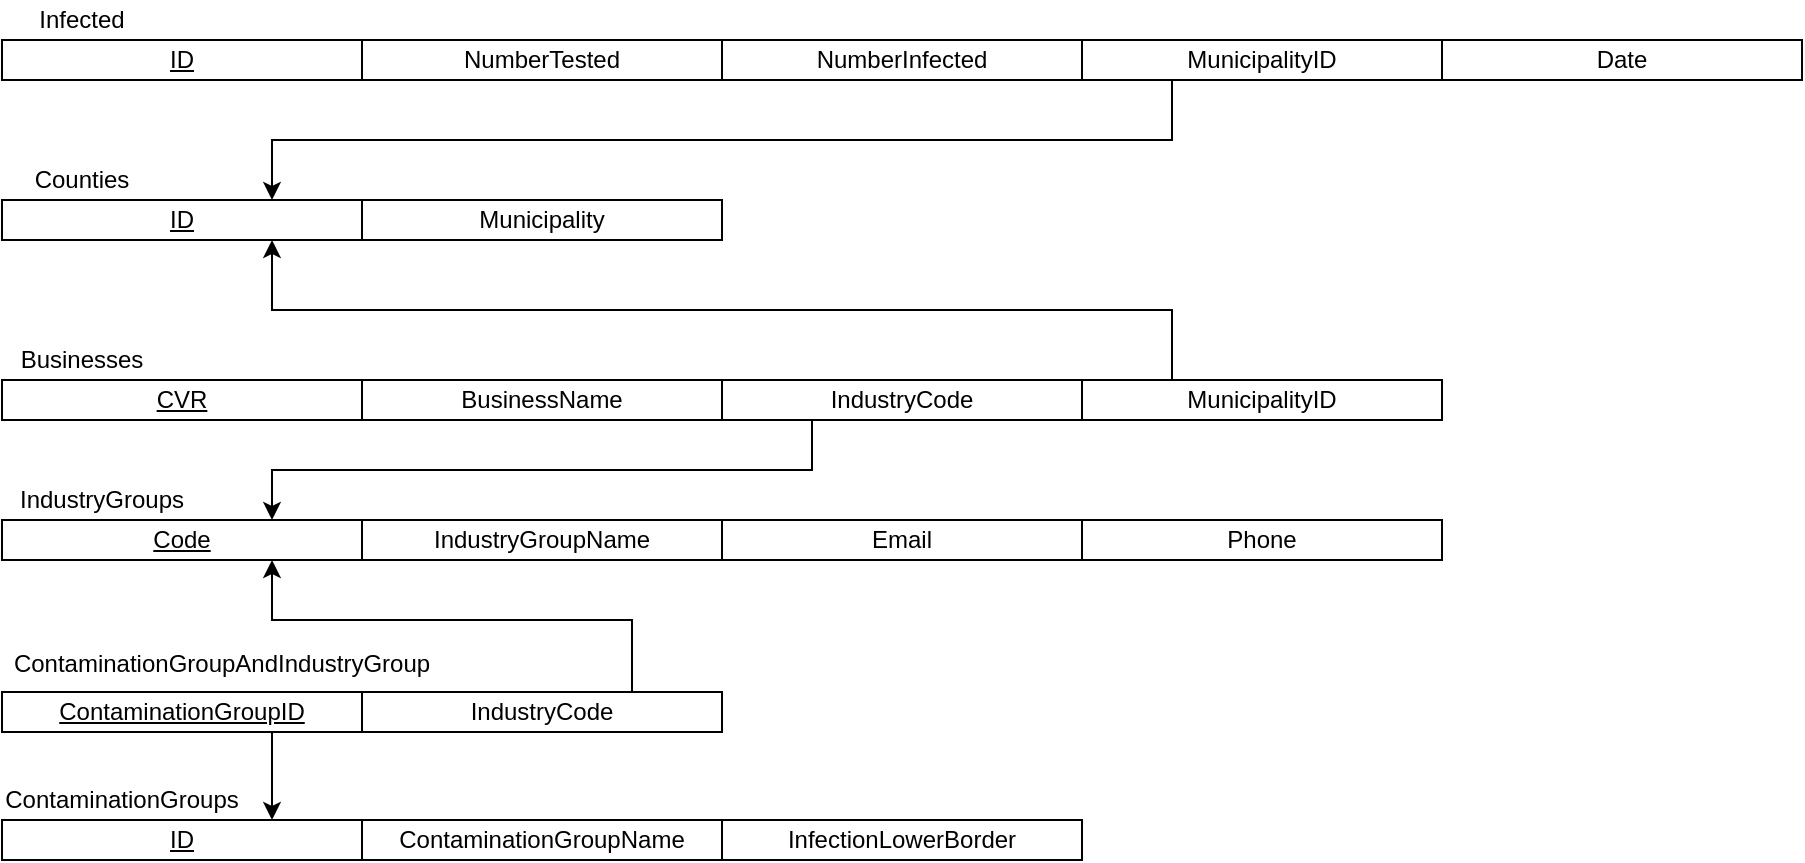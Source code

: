 <mxfile version="14.1.8" type="google"><diagram id="p2Gt9OUfk3Lp9NhK2MdW" name="Page-1"><mxGraphModel dx="1422" dy="762" grid="1" gridSize="10" guides="1" tooltips="1" connect="1" arrows="1" fold="1" page="1" pageScale="1" pageWidth="1169" pageHeight="827" math="0" shadow="0"><root><mxCell id="0"/><mxCell id="1" parent="0"/><mxCell id="TPMtPQuqO1QJidHk6kTX-37" value="" style="group" parent="1" vertex="1" connectable="0"><mxGeometry x="370" y="60" width="180" height="20" as="geometry"/></mxCell><mxCell id="TPMtPQuqO1QJidHk6kTX-38" value="" style="rounded=0;whiteSpace=wrap;html=1;" parent="TPMtPQuqO1QJidHk6kTX-37" vertex="1"><mxGeometry width="180" height="20" as="geometry"/></mxCell><mxCell id="TPMtPQuqO1QJidHk6kTX-39" value="NumberInfected" style="text;html=1;strokeColor=none;fillColor=none;align=center;verticalAlign=middle;whiteSpace=wrap;rounded=0;" parent="TPMtPQuqO1QJidHk6kTX-37" vertex="1"><mxGeometry x="70" width="40" height="20" as="geometry"/></mxCell><mxCell id="TPMtPQuqO1QJidHk6kTX-61" value="" style="group" parent="1" vertex="1" connectable="0"><mxGeometry x="190" y="60" width="180" height="20" as="geometry"/></mxCell><mxCell id="TPMtPQuqO1QJidHk6kTX-62" value="" style="rounded=0;whiteSpace=wrap;html=1;" parent="TPMtPQuqO1QJidHk6kTX-61" vertex="1"><mxGeometry width="180" height="20" as="geometry"/></mxCell><mxCell id="TPMtPQuqO1QJidHk6kTX-63" value="NumberTested" style="text;html=1;strokeColor=none;fillColor=none;align=center;verticalAlign=middle;whiteSpace=wrap;rounded=0;" parent="TPMtPQuqO1QJidHk6kTX-61" vertex="1"><mxGeometry x="70" width="40" height="20" as="geometry"/></mxCell><mxCell id="TPMtPQuqO1QJidHk6kTX-64" value="" style="group" parent="1" vertex="1" connectable="0"><mxGeometry x="10" y="60" width="180" height="20" as="geometry"/></mxCell><mxCell id="TPMtPQuqO1QJidHk6kTX-65" value="" style="rounded=0;whiteSpace=wrap;html=1;" parent="TPMtPQuqO1QJidHk6kTX-64" vertex="1"><mxGeometry width="180" height="20" as="geometry"/></mxCell><mxCell id="TPMtPQuqO1QJidHk6kTX-66" value="&lt;u&gt;ID&lt;/u&gt;" style="text;html=1;strokeColor=none;fillColor=none;align=center;verticalAlign=middle;whiteSpace=wrap;rounded=0;" parent="TPMtPQuqO1QJidHk6kTX-64" vertex="1"><mxGeometry x="70" width="40" height="20" as="geometry"/></mxCell><mxCell id="TPMtPQuqO1QJidHk6kTX-67" value="" style="group" parent="1" vertex="1" connectable="0"><mxGeometry x="190" y="140" width="180" height="20" as="geometry"/></mxCell><mxCell id="TPMtPQuqO1QJidHk6kTX-68" value="" style="rounded=0;whiteSpace=wrap;html=1;" parent="TPMtPQuqO1QJidHk6kTX-67" vertex="1"><mxGeometry width="180" height="20" as="geometry"/></mxCell><mxCell id="TPMtPQuqO1QJidHk6kTX-69" value="Municipality" style="text;html=1;strokeColor=none;fillColor=none;align=center;verticalAlign=middle;whiteSpace=wrap;rounded=0;" parent="TPMtPQuqO1QJidHk6kTX-67" vertex="1"><mxGeometry x="70" width="40" height="20" as="geometry"/></mxCell><mxCell id="TPMtPQuqO1QJidHk6kTX-70" value="" style="group" parent="1" vertex="1" connectable="0"><mxGeometry x="10" y="140" width="180" height="20" as="geometry"/></mxCell><mxCell id="TPMtPQuqO1QJidHk6kTX-71" value="" style="rounded=0;whiteSpace=wrap;html=1;" parent="TPMtPQuqO1QJidHk6kTX-70" vertex="1"><mxGeometry width="180" height="20" as="geometry"/></mxCell><mxCell id="TPMtPQuqO1QJidHk6kTX-72" value="&lt;u&gt;ID&lt;/u&gt;" style="text;html=1;strokeColor=none;fillColor=none;align=center;verticalAlign=middle;whiteSpace=wrap;rounded=0;" parent="TPMtPQuqO1QJidHk6kTX-70" vertex="1"><mxGeometry x="70" width="40" height="20" as="geometry"/></mxCell><mxCell id="TPMtPQuqO1QJidHk6kTX-73" value="" style="group" parent="1" vertex="1" connectable="0"><mxGeometry x="550" y="60" width="180" height="20" as="geometry"/></mxCell><mxCell id="TPMtPQuqO1QJidHk6kTX-74" value="" style="rounded=0;whiteSpace=wrap;html=1;" parent="TPMtPQuqO1QJidHk6kTX-73" vertex="1"><mxGeometry width="180" height="20" as="geometry"/></mxCell><mxCell id="TPMtPQuqO1QJidHk6kTX-75" value="MunicipalityID" style="text;html=1;strokeColor=none;fillColor=none;align=center;verticalAlign=middle;whiteSpace=wrap;rounded=0;" parent="TPMtPQuqO1QJidHk6kTX-73" vertex="1"><mxGeometry x="70" width="40" height="20" as="geometry"/></mxCell><mxCell id="TPMtPQuqO1QJidHk6kTX-83" value="" style="group" parent="1" vertex="1" connectable="0"><mxGeometry x="730" y="60" width="180" height="20" as="geometry"/></mxCell><mxCell id="TPMtPQuqO1QJidHk6kTX-84" value="" style="rounded=0;whiteSpace=wrap;html=1;" parent="TPMtPQuqO1QJidHk6kTX-83" vertex="1"><mxGeometry width="180" height="20" as="geometry"/></mxCell><mxCell id="TPMtPQuqO1QJidHk6kTX-85" value="Date" style="text;html=1;strokeColor=none;fillColor=none;align=center;verticalAlign=middle;whiteSpace=wrap;rounded=0;" parent="TPMtPQuqO1QJidHk6kTX-83" vertex="1"><mxGeometry x="70" width="40" height="20" as="geometry"/></mxCell><mxCell id="TPMtPQuqO1QJidHk6kTX-92" value="Counties" style="text;html=1;strokeColor=none;fillColor=none;align=center;verticalAlign=middle;whiteSpace=wrap;rounded=0;" parent="1" vertex="1"><mxGeometry x="10" y="120" width="80" height="20" as="geometry"/></mxCell><mxCell id="TPMtPQuqO1QJidHk6kTX-93" value="Infected" style="text;html=1;strokeColor=none;fillColor=none;align=center;verticalAlign=middle;whiteSpace=wrap;rounded=0;" parent="1" vertex="1"><mxGeometry x="10" y="40" width="80" height="20" as="geometry"/></mxCell><mxCell id="TPMtPQuqO1QJidHk6kTX-98" value="" style="group" parent="1" vertex="1" connectable="0"><mxGeometry x="190" y="230" width="180" height="20" as="geometry"/></mxCell><mxCell id="TPMtPQuqO1QJidHk6kTX-99" value="" style="rounded=0;whiteSpace=wrap;html=1;" parent="TPMtPQuqO1QJidHk6kTX-98" vertex="1"><mxGeometry width="180" height="20" as="geometry"/></mxCell><mxCell id="TPMtPQuqO1QJidHk6kTX-100" value="BusinessName" style="text;html=1;strokeColor=none;fillColor=none;align=center;verticalAlign=middle;whiteSpace=wrap;rounded=0;" parent="TPMtPQuqO1QJidHk6kTX-98" vertex="1"><mxGeometry x="70" width="40" height="20" as="geometry"/></mxCell><mxCell id="TPMtPQuqO1QJidHk6kTX-101" value="" style="group" parent="1" vertex="1" connectable="0"><mxGeometry x="370" y="230" width="180" height="20" as="geometry"/></mxCell><mxCell id="TPMtPQuqO1QJidHk6kTX-102" value="" style="rounded=0;whiteSpace=wrap;html=1;" parent="TPMtPQuqO1QJidHk6kTX-101" vertex="1"><mxGeometry width="180" height="20" as="geometry"/></mxCell><mxCell id="TPMtPQuqO1QJidHk6kTX-103" value="IndustryCode" style="text;html=1;strokeColor=none;fillColor=none;align=center;verticalAlign=middle;whiteSpace=wrap;rounded=0;" parent="TPMtPQuqO1QJidHk6kTX-101" vertex="1"><mxGeometry x="70" width="40" height="20" as="geometry"/></mxCell><mxCell id="TPMtPQuqO1QJidHk6kTX-104" value="" style="group" parent="1" vertex="1" connectable="0"><mxGeometry x="10" y="230" width="180" height="20" as="geometry"/></mxCell><mxCell id="TPMtPQuqO1QJidHk6kTX-105" value="" style="rounded=0;whiteSpace=wrap;html=1;" parent="TPMtPQuqO1QJidHk6kTX-104" vertex="1"><mxGeometry width="180" height="20" as="geometry"/></mxCell><mxCell id="TPMtPQuqO1QJidHk6kTX-106" value="&lt;u&gt;CVR&lt;/u&gt;" style="text;html=1;strokeColor=none;fillColor=none;align=center;verticalAlign=middle;whiteSpace=wrap;rounded=0;" parent="TPMtPQuqO1QJidHk6kTX-104" vertex="1"><mxGeometry x="70" width="40" height="20" as="geometry"/></mxCell><mxCell id="TPMtPQuqO1QJidHk6kTX-108" value="" style="group" parent="1" vertex="1" connectable="0"><mxGeometry x="10" y="300" width="180" height="20" as="geometry"/></mxCell><mxCell id="TPMtPQuqO1QJidHk6kTX-109" value="" style="rounded=0;whiteSpace=wrap;html=1;" parent="TPMtPQuqO1QJidHk6kTX-108" vertex="1"><mxGeometry width="180" height="20" as="geometry"/></mxCell><mxCell id="TPMtPQuqO1QJidHk6kTX-110" value="&lt;u&gt;Code&lt;/u&gt;" style="text;html=1;strokeColor=none;fillColor=none;align=center;verticalAlign=middle;whiteSpace=wrap;rounded=0;" parent="TPMtPQuqO1QJidHk6kTX-108" vertex="1"><mxGeometry x="70" width="40" height="20" as="geometry"/></mxCell><mxCell id="TPMtPQuqO1QJidHk6kTX-111" value="" style="group" parent="1" vertex="1" connectable="0"><mxGeometry x="190" y="300" width="180" height="20" as="geometry"/></mxCell><mxCell id="TPMtPQuqO1QJidHk6kTX-112" value="" style="rounded=0;whiteSpace=wrap;html=1;" parent="TPMtPQuqO1QJidHk6kTX-111" vertex="1"><mxGeometry width="180" height="20" as="geometry"/></mxCell><mxCell id="TPMtPQuqO1QJidHk6kTX-113" value="IndustryGroupName" style="text;html=1;strokeColor=none;fillColor=none;align=center;verticalAlign=middle;whiteSpace=wrap;rounded=0;" parent="TPMtPQuqO1QJidHk6kTX-111" vertex="1"><mxGeometry x="70" width="40" height="20" as="geometry"/></mxCell><mxCell id="TPMtPQuqO1QJidHk6kTX-114" value="Businesses" style="text;html=1;strokeColor=none;fillColor=none;align=center;verticalAlign=middle;whiteSpace=wrap;rounded=0;" parent="1" vertex="1"><mxGeometry x="10" y="210" width="80" height="20" as="geometry"/></mxCell><mxCell id="TPMtPQuqO1QJidHk6kTX-115" value="IndustryGroups" style="text;html=1;strokeColor=none;fillColor=none;align=center;verticalAlign=middle;whiteSpace=wrap;rounded=0;" parent="1" vertex="1"><mxGeometry x="20" y="280" width="80" height="20" as="geometry"/></mxCell><mxCell id="TPMtPQuqO1QJidHk6kTX-117" style="edgeStyle=orthogonalEdgeStyle;rounded=0;orthogonalLoop=1;jettySize=auto;html=1;exitX=0.25;exitY=1;exitDx=0;exitDy=0;entryX=0.75;entryY=0;entryDx=0;entryDy=0;" parent="1" source="TPMtPQuqO1QJidHk6kTX-102" target="TPMtPQuqO1QJidHk6kTX-109" edge="1"><mxGeometry relative="1" as="geometry"/></mxCell><mxCell id="TPMtPQuqO1QJidHk6kTX-124" value="" style="group" parent="1" vertex="1" connectable="0"><mxGeometry x="190" y="450" width="180" height="20" as="geometry"/></mxCell><mxCell id="TPMtPQuqO1QJidHk6kTX-125" value="" style="rounded=0;whiteSpace=wrap;html=1;" parent="TPMtPQuqO1QJidHk6kTX-124" vertex="1"><mxGeometry width="180" height="20" as="geometry"/></mxCell><mxCell id="TPMtPQuqO1QJidHk6kTX-126" value="ContaminationGroupName" style="text;html=1;strokeColor=none;fillColor=none;align=center;verticalAlign=middle;whiteSpace=wrap;rounded=0;" parent="TPMtPQuqO1QJidHk6kTX-124" vertex="1"><mxGeometry x="70" width="40" height="20" as="geometry"/></mxCell><mxCell id="TPMtPQuqO1QJidHk6kTX-130" value="" style="group" parent="1" vertex="1" connectable="0"><mxGeometry x="10" y="450" width="180" height="20" as="geometry"/></mxCell><mxCell id="TPMtPQuqO1QJidHk6kTX-131" value="" style="rounded=0;whiteSpace=wrap;html=1;" parent="TPMtPQuqO1QJidHk6kTX-130" vertex="1"><mxGeometry width="180" height="20" as="geometry"/></mxCell><mxCell id="TPMtPQuqO1QJidHk6kTX-132" value="&lt;u&gt;ID&lt;/u&gt;" style="text;html=1;strokeColor=none;fillColor=none;align=center;verticalAlign=middle;whiteSpace=wrap;rounded=0;" parent="TPMtPQuqO1QJidHk6kTX-130" vertex="1"><mxGeometry x="70" width="40" height="20" as="geometry"/></mxCell><mxCell id="TPMtPQuqO1QJidHk6kTX-133" value="" style="group" parent="1" vertex="1" connectable="0"><mxGeometry x="10" y="386" width="180" height="20" as="geometry"/></mxCell><mxCell id="TPMtPQuqO1QJidHk6kTX-134" value="" style="rounded=0;whiteSpace=wrap;html=1;" parent="TPMtPQuqO1QJidHk6kTX-133" vertex="1"><mxGeometry width="180" height="20" as="geometry"/></mxCell><mxCell id="TPMtPQuqO1QJidHk6kTX-135" value="&lt;u&gt;ContaminationGroupID&lt;/u&gt;" style="text;html=1;strokeColor=none;fillColor=none;align=center;verticalAlign=middle;whiteSpace=wrap;rounded=0;" parent="TPMtPQuqO1QJidHk6kTX-133" vertex="1"><mxGeometry x="70" width="40" height="20" as="geometry"/></mxCell><mxCell id="TPMtPQuqO1QJidHk6kTX-137" value="ContaminationGroups" style="text;html=1;strokeColor=none;fillColor=none;align=center;verticalAlign=middle;whiteSpace=wrap;rounded=0;" parent="1" vertex="1"><mxGeometry x="30" y="430" width="80" height="20" as="geometry"/></mxCell><mxCell id="TPMtPQuqO1QJidHk6kTX-141" value="" style="group" parent="1" vertex="1" connectable="0"><mxGeometry x="370" y="450" width="180" height="20" as="geometry"/></mxCell><mxCell id="TPMtPQuqO1QJidHk6kTX-142" value="" style="rounded=0;whiteSpace=wrap;html=1;" parent="TPMtPQuqO1QJidHk6kTX-141" vertex="1"><mxGeometry width="180" height="20" as="geometry"/></mxCell><mxCell id="TPMtPQuqO1QJidHk6kTX-143" value="InfectionLowerBorder" style="text;html=1;strokeColor=none;fillColor=none;align=center;verticalAlign=middle;whiteSpace=wrap;rounded=0;" parent="TPMtPQuqO1QJidHk6kTX-141" vertex="1"><mxGeometry x="70" width="40" height="20" as="geometry"/></mxCell><mxCell id="TPMtPQuqO1QJidHk6kTX-145" value="" style="group" parent="1" vertex="1" connectable="0"><mxGeometry x="190" y="386" width="180" height="20" as="geometry"/></mxCell><mxCell id="TPMtPQuqO1QJidHk6kTX-146" value="" style="rounded=0;whiteSpace=wrap;html=1;" parent="TPMtPQuqO1QJidHk6kTX-145" vertex="1"><mxGeometry width="180" height="20" as="geometry"/></mxCell><mxCell id="TPMtPQuqO1QJidHk6kTX-147" value="IndustryCode" style="text;html=1;strokeColor=none;fillColor=none;align=center;verticalAlign=middle;whiteSpace=wrap;rounded=0;" parent="TPMtPQuqO1QJidHk6kTX-145" vertex="1"><mxGeometry x="70" width="40" height="20" as="geometry"/></mxCell><mxCell id="TPMtPQuqO1QJidHk6kTX-150" value="ContaminationGroupAndIndustryGroup" style="text;html=1;strokeColor=none;fillColor=none;align=center;verticalAlign=middle;whiteSpace=wrap;rounded=0;" parent="1" vertex="1"><mxGeometry x="100" y="362" width="40" height="20" as="geometry"/></mxCell><mxCell id="TPMtPQuqO1QJidHk6kTX-151" style="edgeStyle=orthogonalEdgeStyle;rounded=0;orthogonalLoop=1;jettySize=auto;html=1;exitX=0.75;exitY=0;exitDx=0;exitDy=0;entryX=0.75;entryY=1;entryDx=0;entryDy=0;" parent="1" source="TPMtPQuqO1QJidHk6kTX-146" target="TPMtPQuqO1QJidHk6kTX-109" edge="1"><mxGeometry relative="1" as="geometry"><Array as="points"><mxPoint x="325" y="350"/><mxPoint x="145" y="350"/></Array></mxGeometry></mxCell><mxCell id="TPMtPQuqO1QJidHk6kTX-152" style="edgeStyle=orthogonalEdgeStyle;rounded=0;orthogonalLoop=1;jettySize=auto;html=1;exitX=0.75;exitY=1;exitDx=0;exitDy=0;entryX=0.75;entryY=0;entryDx=0;entryDy=0;" parent="1" source="TPMtPQuqO1QJidHk6kTX-134" target="TPMtPQuqO1QJidHk6kTX-131" edge="1"><mxGeometry relative="1" as="geometry"/></mxCell><mxCell id="TPMtPQuqO1QJidHk6kTX-154" value="" style="group" parent="1" vertex="1" connectable="0"><mxGeometry x="370" y="300" width="180" height="20" as="geometry"/></mxCell><mxCell id="TPMtPQuqO1QJidHk6kTX-155" value="" style="rounded=0;whiteSpace=wrap;html=1;" parent="TPMtPQuqO1QJidHk6kTX-154" vertex="1"><mxGeometry width="180" height="20" as="geometry"/></mxCell><mxCell id="TPMtPQuqO1QJidHk6kTX-156" value="Email" style="text;html=1;strokeColor=none;fillColor=none;align=center;verticalAlign=middle;whiteSpace=wrap;rounded=0;" parent="TPMtPQuqO1QJidHk6kTX-154" vertex="1"><mxGeometry x="70" width="40" height="20" as="geometry"/></mxCell><mxCell id="TPMtPQuqO1QJidHk6kTX-157" value="" style="group" parent="1" vertex="1" connectable="0"><mxGeometry x="550" y="230" width="180" height="20" as="geometry"/></mxCell><mxCell id="TPMtPQuqO1QJidHk6kTX-158" value="" style="rounded=0;whiteSpace=wrap;html=1;" parent="TPMtPQuqO1QJidHk6kTX-157" vertex="1"><mxGeometry width="180" height="20" as="geometry"/></mxCell><mxCell id="TPMtPQuqO1QJidHk6kTX-159" value="MunicipalityID" style="text;html=1;strokeColor=none;fillColor=none;align=center;verticalAlign=middle;whiteSpace=wrap;rounded=0;" parent="TPMtPQuqO1QJidHk6kTX-157" vertex="1"><mxGeometry x="70" width="40" height="20" as="geometry"/></mxCell><mxCell id="xPJSUZymLH7ukgK7UyvV-1" style="edgeStyle=orthogonalEdgeStyle;rounded=0;orthogonalLoop=1;jettySize=auto;html=1;exitX=0.25;exitY=1;exitDx=0;exitDy=0;entryX=0.75;entryY=0;entryDx=0;entryDy=0;" parent="1" source="TPMtPQuqO1QJidHk6kTX-74" target="TPMtPQuqO1QJidHk6kTX-71" edge="1"><mxGeometry relative="1" as="geometry"/></mxCell><mxCell id="xPJSUZymLH7ukgK7UyvV-2" style="edgeStyle=orthogonalEdgeStyle;rounded=0;orthogonalLoop=1;jettySize=auto;html=1;exitX=0.25;exitY=0;exitDx=0;exitDy=0;entryX=0.75;entryY=1;entryDx=0;entryDy=0;" parent="1" source="TPMtPQuqO1QJidHk6kTX-158" target="TPMtPQuqO1QJidHk6kTX-71" edge="1"><mxGeometry relative="1" as="geometry"/></mxCell><mxCell id="xPJSUZymLH7ukgK7UyvV-3" value="" style="group" parent="1" vertex="1" connectable="0"><mxGeometry x="550" y="300" width="180" height="20" as="geometry"/></mxCell><mxCell id="xPJSUZymLH7ukgK7UyvV-4" value="" style="rounded=0;whiteSpace=wrap;html=1;" parent="xPJSUZymLH7ukgK7UyvV-3" vertex="1"><mxGeometry width="180" height="20" as="geometry"/></mxCell><mxCell id="xPJSUZymLH7ukgK7UyvV-5" value="Phone" style="text;html=1;strokeColor=none;fillColor=none;align=center;verticalAlign=middle;whiteSpace=wrap;rounded=0;" parent="xPJSUZymLH7ukgK7UyvV-3" vertex="1"><mxGeometry x="70" width="40" height="20" as="geometry"/></mxCell></root></mxGraphModel></diagram></mxfile>
